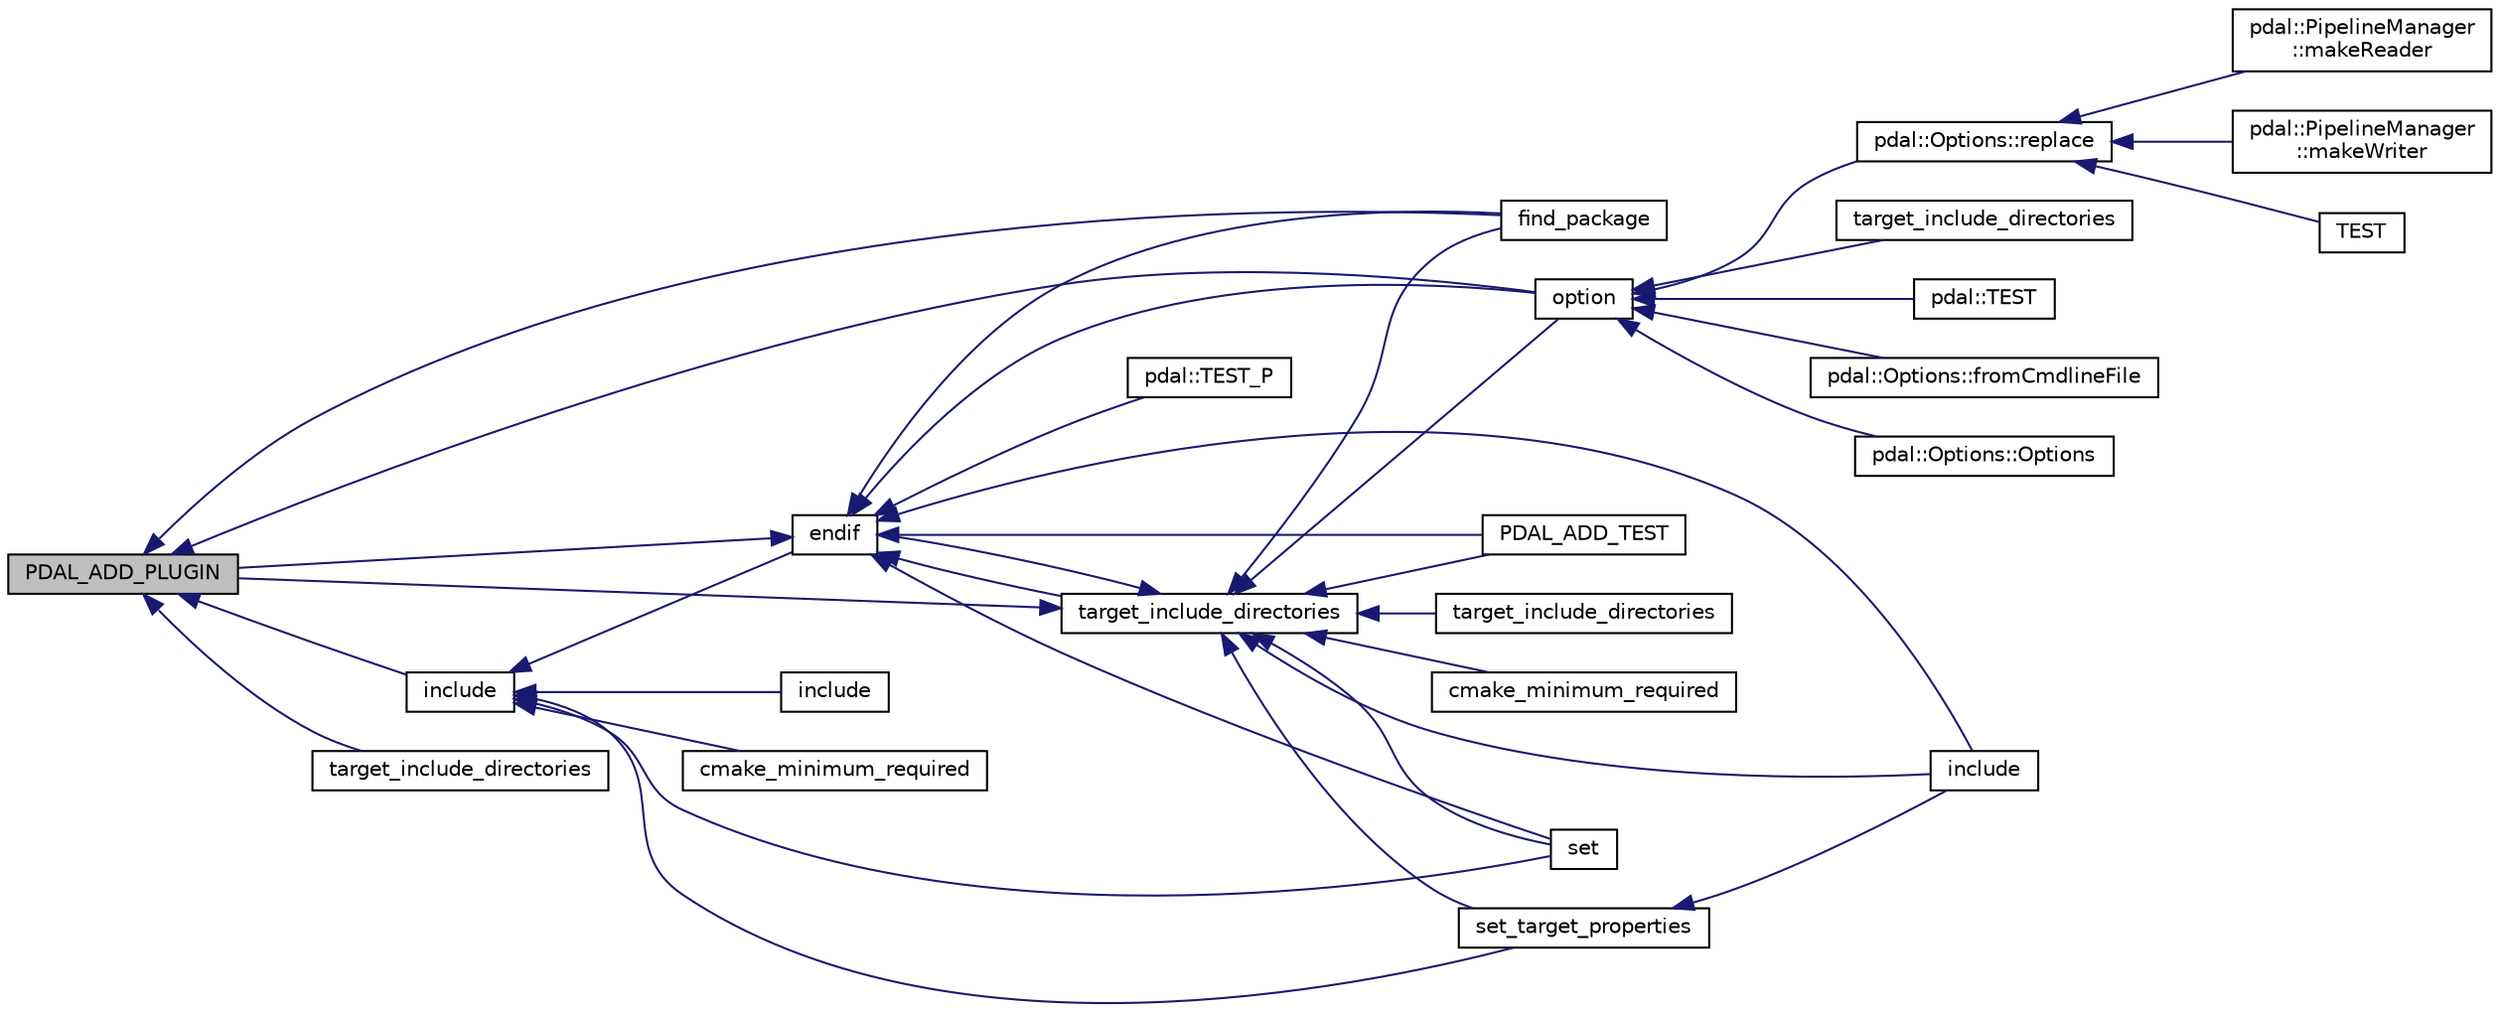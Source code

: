 digraph "PDAL_ADD_PLUGIN"
{
  edge [fontname="Helvetica",fontsize="10",labelfontname="Helvetica",labelfontsize="10"];
  node [fontname="Helvetica",fontsize="10",shape=record];
  rankdir="LR";
  Node1 [label="PDAL_ADD_PLUGIN",height=0.2,width=0.4,color="black", fillcolor="grey75", style="filled", fontcolor="black"];
  Node1 -> Node2 [dir="back",color="midnightblue",fontsize="10",style="solid",fontname="Helvetica"];
  Node2 [label="find_package",height=0.2,width=0.4,color="black", fillcolor="white", style="filled",URL="$plugins_2pcl_2CMakeLists_8txt.html#aeb94e26e191424877b600ea56cb1988a"];
  Node1 -> Node3 [dir="back",color="midnightblue",fontsize="10",style="solid",fontname="Helvetica"];
  Node3 [label="include",height=0.2,width=0.4,color="black", fillcolor="white", style="filled",URL="$plugins_2geowave_2CMakeLists_8txt.html#a40f7f560816321b423ccda46740e1b80"];
  Node3 -> Node4 [dir="back",color="midnightblue",fontsize="10",style="solid",fontname="Helvetica"];
  Node4 [label="cmake_minimum_required",height=0.2,width=0.4,color="black", fillcolor="white", style="filled",URL="$java_2native_2src_2CMakeLists_8txt.html#a997bd4020962e458d3948eb3e383cbdd"];
  Node3 -> Node5 [dir="back",color="midnightblue",fontsize="10",style="solid",fontname="Helvetica"];
  Node5 [label="endif",height=0.2,width=0.4,color="black", fillcolor="white", style="filled",URL="$apps_2CMakeLists_8txt.html#a95003200affb100d1d71069d001d318c"];
  Node5 -> Node2 [dir="back",color="midnightblue",fontsize="10",style="solid",fontname="Helvetica"];
  Node5 -> Node6 [dir="back",color="midnightblue",fontsize="10",style="solid",fontname="Helvetica"];
  Node6 [label="include",height=0.2,width=0.4,color="black", fillcolor="white", style="filled",URL="$plugins_2matlab_2CMakeLists_8txt.html#a139691a0c4a734d96555f643d75185e4"];
  Node5 -> Node7 [dir="back",color="midnightblue",fontsize="10",style="solid",fontname="Helvetica"];
  Node7 [label="option",height=0.2,width=0.4,color="black", fillcolor="white", style="filled",URL="$plugins_2cpd_2CMakeLists_8txt.html#a07f071e11fd317756f94ff028b629ebf"];
  Node7 -> Node8 [dir="back",color="midnightblue",fontsize="10",style="solid",fontname="Helvetica"];
  Node8 [label="pdal::Options::fromCmdlineFile",height=0.2,width=0.4,color="black", fillcolor="white", style="filled",URL="$classpdal_1_1Options.html#a1a7ad95963052f30ee58f7958c201edf"];
  Node7 -> Node9 [dir="back",color="midnightblue",fontsize="10",style="solid",fontname="Helvetica"];
  Node9 [label="pdal::Options::Options",height=0.2,width=0.4,color="black", fillcolor="white", style="filled",URL="$classpdal_1_1Options.html#ab379e8c7e61c2eb6db89b13922cea7d2"];
  Node7 -> Node10 [dir="back",color="midnightblue",fontsize="10",style="solid",fontname="Helvetica"];
  Node10 [label="pdal::Options::replace",height=0.2,width=0.4,color="black", fillcolor="white", style="filled",URL="$classpdal_1_1Options.html#ac68182ff4da939a6896f9cbb2fc0dd90"];
  Node10 -> Node11 [dir="back",color="midnightblue",fontsize="10",style="solid",fontname="Helvetica"];
  Node11 [label="pdal::PipelineManager\l::makeReader",height=0.2,width=0.4,color="black", fillcolor="white", style="filled",URL="$classpdal_1_1PipelineManager.html#a9b5b93498ef9ce477c9be6125816b97f"];
  Node10 -> Node12 [dir="back",color="midnightblue",fontsize="10",style="solid",fontname="Helvetica"];
  Node12 [label="pdal::PipelineManager\l::makeWriter",height=0.2,width=0.4,color="black", fillcolor="white", style="filled",URL="$classpdal_1_1PipelineManager.html#a799449dfca11d1961ea0ecd8cdb886a5"];
  Node10 -> Node13 [dir="back",color="midnightblue",fontsize="10",style="solid",fontname="Helvetica"];
  Node13 [label="TEST",height=0.2,width=0.4,color="black", fillcolor="white", style="filled",URL="$BPFTest_8cpp.html#a30071d5dd68251f1768dbe4e3623c615"];
  Node7 -> Node14 [dir="back",color="midnightblue",fontsize="10",style="solid",fontname="Helvetica"];
  Node14 [label="target_include_directories",height=0.2,width=0.4,color="black", fillcolor="white", style="filled",URL="$plugins_2rxp_2CMakeLists_8txt.html#a96f116bcb64cc351c935f3bfcd6dcbca"];
  Node7 -> Node15 [dir="back",color="midnightblue",fontsize="10",style="solid",fontname="Helvetica"];
  Node15 [label="pdal::TEST",height=0.2,width=0.4,color="black", fillcolor="white", style="filled",URL="$namespacepdal.html#aeb4ef85ebf69fda6f12fd1c6ce19c695"];
  Node5 -> Node1 [dir="back",color="midnightblue",fontsize="10",style="solid",fontname="Helvetica"];
  Node5 -> Node16 [dir="back",color="midnightblue",fontsize="10",style="solid",fontname="Helvetica"];
  Node16 [label="PDAL_ADD_TEST",height=0.2,width=0.4,color="black", fillcolor="white", style="filled",URL="$plugins_2rxp_2CMakeLists_8txt.html#ac440d3bdd76d5d60db4364e47cc09f5f"];
  Node5 -> Node17 [dir="back",color="midnightblue",fontsize="10",style="solid",fontname="Helvetica"];
  Node17 [label="set",height=0.2,width=0.4,color="black", fillcolor="white", style="filled",URL="$tools_2nitfwrap_2CMakeLists_8txt.html#a69a6adbdb33d6a3b0f2011b256f0a7a7"];
  Node5 -> Node18 [dir="back",color="midnightblue",fontsize="10",style="solid",fontname="Helvetica"];
  Node18 [label="target_include_directories",height=0.2,width=0.4,color="black", fillcolor="white", style="filled",URL="$plugins_2greyhound_2CMakeLists_8txt.html#aaf2c36d971af3676acf24962f41e8fce"];
  Node18 -> Node19 [dir="back",color="midnightblue",fontsize="10",style="solid",fontname="Helvetica"];
  Node19 [label="cmake_minimum_required",height=0.2,width=0.4,color="black", fillcolor="white", style="filled",URL="$examples_2writing_2CMakeLists_8txt.html#a6de164ad0f2bd7539377640c4de059d3"];
  Node18 -> Node5 [dir="back",color="midnightblue",fontsize="10",style="solid",fontname="Helvetica"];
  Node18 -> Node2 [dir="back",color="midnightblue",fontsize="10",style="solid",fontname="Helvetica"];
  Node18 -> Node6 [dir="back",color="midnightblue",fontsize="10",style="solid",fontname="Helvetica"];
  Node18 -> Node7 [dir="back",color="midnightblue",fontsize="10",style="solid",fontname="Helvetica"];
  Node18 -> Node1 [dir="back",color="midnightblue",fontsize="10",style="solid",fontname="Helvetica"];
  Node18 -> Node16 [dir="back",color="midnightblue",fontsize="10",style="solid",fontname="Helvetica"];
  Node18 -> Node17 [dir="back",color="midnightblue",fontsize="10",style="solid",fontname="Helvetica"];
  Node18 -> Node20 [dir="back",color="midnightblue",fontsize="10",style="solid",fontname="Helvetica"];
  Node20 [label="set_target_properties",height=0.2,width=0.4,color="black", fillcolor="white", style="filled",URL="$plugins_2python_2plang_2CMakeLists_8txt.html#a37ea3a3a886fcb0bac4bdb58b4074459"];
  Node20 -> Node6 [dir="back",color="midnightblue",fontsize="10",style="solid",fontname="Helvetica"];
  Node18 -> Node21 [dir="back",color="midnightblue",fontsize="10",style="solid",fontname="Helvetica"];
  Node21 [label="target_include_directories",height=0.2,width=0.4,color="black", fillcolor="white", style="filled",URL="$plugins_2mbio_2CMakeLists_8txt.html#ad0d618bcbab0fcc6817145391a7a3133"];
  Node5 -> Node22 [dir="back",color="midnightblue",fontsize="10",style="solid",fontname="Helvetica"];
  Node22 [label="pdal::TEST_P",height=0.2,width=0.4,color="black", fillcolor="white", style="filled",URL="$namespacepdal.html#a828f4c33f28b39f623b641bbb79d5602"];
  Node3 -> Node23 [dir="back",color="midnightblue",fontsize="10",style="solid",fontname="Helvetica"];
  Node23 [label="include",height=0.2,width=0.4,color="black", fillcolor="white", style="filled",URL="$plugins_2sqlite_2CMakeLists_8txt.html#a1b0a81895483ca0a5d697710b1e8c699"];
  Node3 -> Node17 [dir="back",color="midnightblue",fontsize="10",style="solid",fontname="Helvetica"];
  Node3 -> Node20 [dir="back",color="midnightblue",fontsize="10",style="solid",fontname="Helvetica"];
  Node1 -> Node7 [dir="back",color="midnightblue",fontsize="10",style="solid",fontname="Helvetica"];
  Node1 -> Node24 [dir="back",color="midnightblue",fontsize="10",style="solid",fontname="Helvetica"];
  Node24 [label="target_include_directories",height=0.2,width=0.4,color="black", fillcolor="white", style="filled",URL="$plugins_2nitf_2CMakeLists_8txt.html#a807418d94ca8fa37342c97e0b10aba9f"];
}
